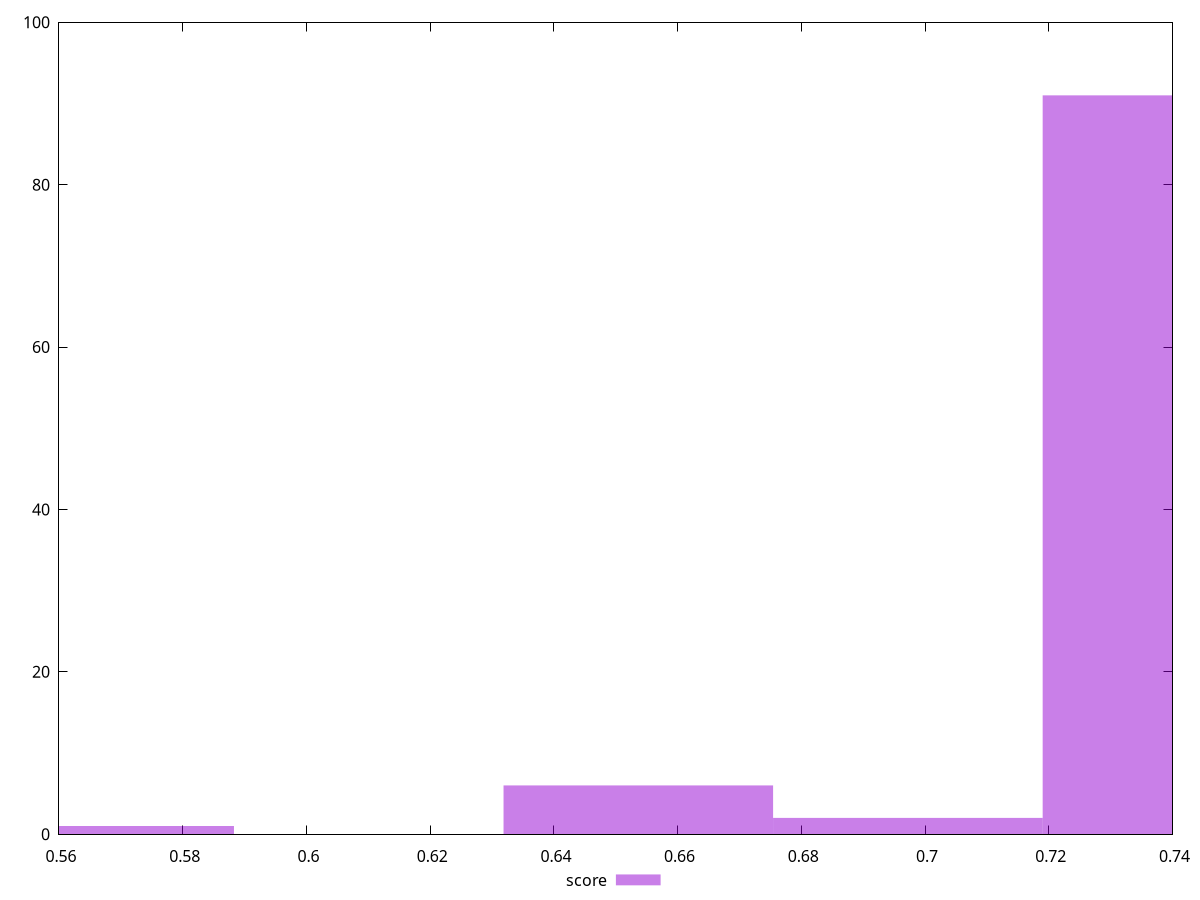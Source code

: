 reset

$score <<EOF
0.5664946271084407 1
0.7408006662187301 91
0.6972241564411578 2
0.6536476466635854 6
EOF

set key outside below
set boxwidth 0.04357650977757236
set xrange [0.56:0.74]
set yrange [0:100]
set trange [0:100]
set style fill transparent solid 0.5 noborder
set terminal svg size 640, 490 enhanced background rgb 'white'
set output "report_00026_2021-02-22T21:38:55.199Z/render-blocking-resources/samples/pages+cached+noadtech+nomedia/score/histogram.svg"

plot $score title "score" with boxes

reset
